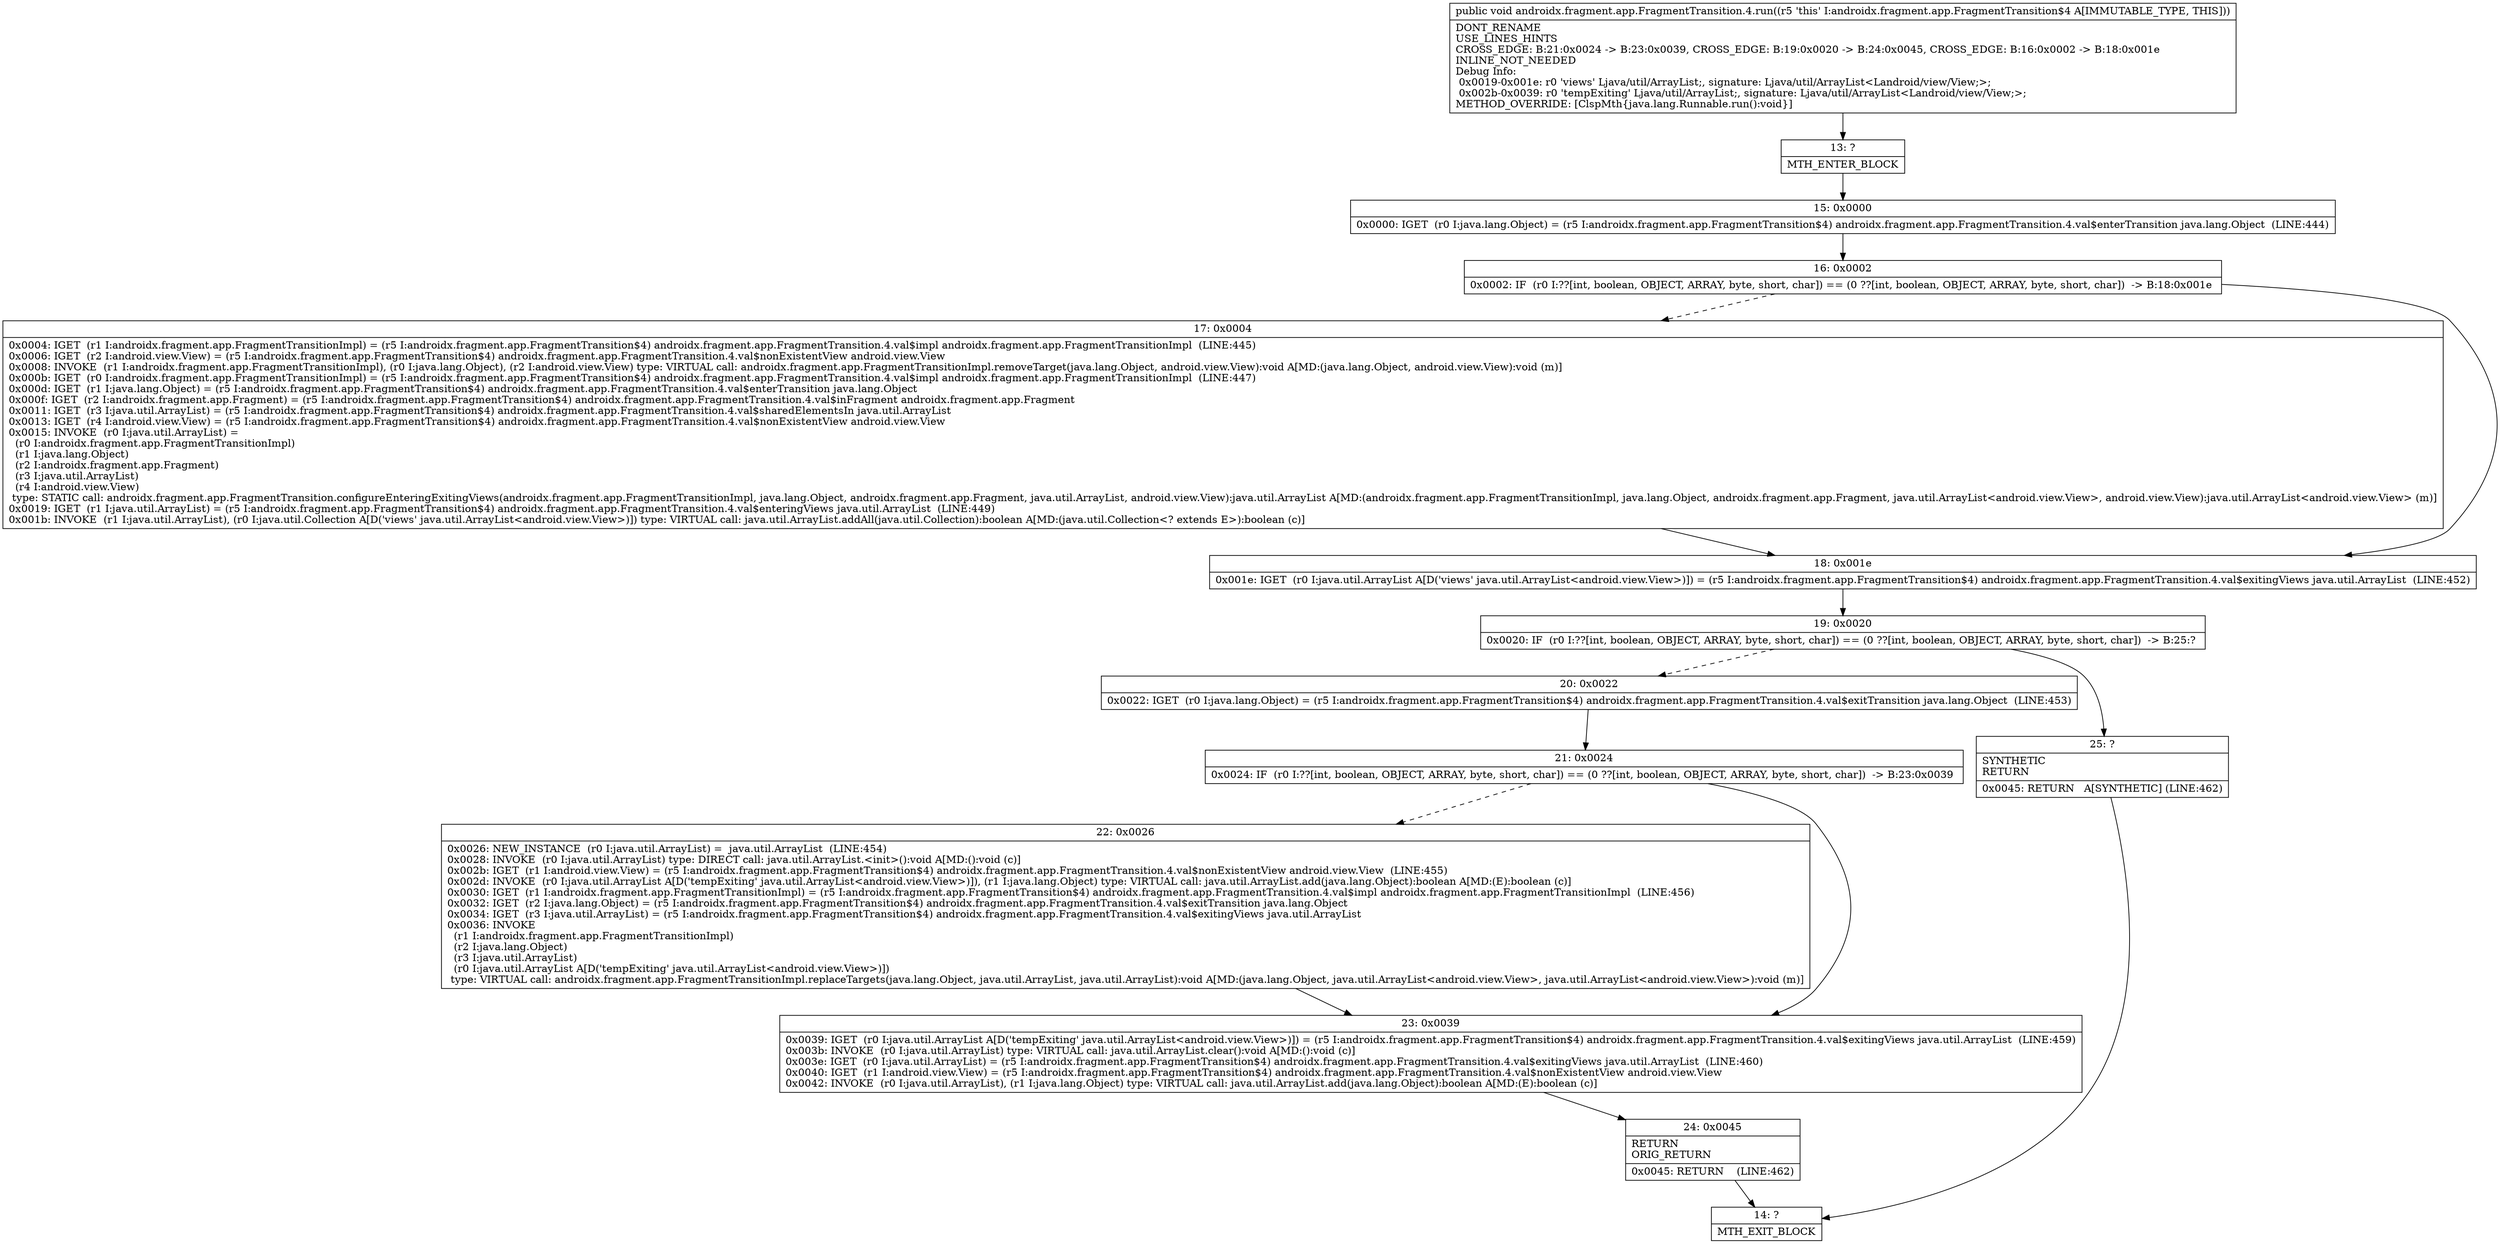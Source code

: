 digraph "CFG forandroidx.fragment.app.FragmentTransition.4.run()V" {
Node_13 [shape=record,label="{13\:\ ?|MTH_ENTER_BLOCK\l}"];
Node_15 [shape=record,label="{15\:\ 0x0000|0x0000: IGET  (r0 I:java.lang.Object) = (r5 I:androidx.fragment.app.FragmentTransition$4) androidx.fragment.app.FragmentTransition.4.val$enterTransition java.lang.Object  (LINE:444)\l}"];
Node_16 [shape=record,label="{16\:\ 0x0002|0x0002: IF  (r0 I:??[int, boolean, OBJECT, ARRAY, byte, short, char]) == (0 ??[int, boolean, OBJECT, ARRAY, byte, short, char])  \-\> B:18:0x001e \l}"];
Node_17 [shape=record,label="{17\:\ 0x0004|0x0004: IGET  (r1 I:androidx.fragment.app.FragmentTransitionImpl) = (r5 I:androidx.fragment.app.FragmentTransition$4) androidx.fragment.app.FragmentTransition.4.val$impl androidx.fragment.app.FragmentTransitionImpl  (LINE:445)\l0x0006: IGET  (r2 I:android.view.View) = (r5 I:androidx.fragment.app.FragmentTransition$4) androidx.fragment.app.FragmentTransition.4.val$nonExistentView android.view.View \l0x0008: INVOKE  (r1 I:androidx.fragment.app.FragmentTransitionImpl), (r0 I:java.lang.Object), (r2 I:android.view.View) type: VIRTUAL call: androidx.fragment.app.FragmentTransitionImpl.removeTarget(java.lang.Object, android.view.View):void A[MD:(java.lang.Object, android.view.View):void (m)]\l0x000b: IGET  (r0 I:androidx.fragment.app.FragmentTransitionImpl) = (r5 I:androidx.fragment.app.FragmentTransition$4) androidx.fragment.app.FragmentTransition.4.val$impl androidx.fragment.app.FragmentTransitionImpl  (LINE:447)\l0x000d: IGET  (r1 I:java.lang.Object) = (r5 I:androidx.fragment.app.FragmentTransition$4) androidx.fragment.app.FragmentTransition.4.val$enterTransition java.lang.Object \l0x000f: IGET  (r2 I:androidx.fragment.app.Fragment) = (r5 I:androidx.fragment.app.FragmentTransition$4) androidx.fragment.app.FragmentTransition.4.val$inFragment androidx.fragment.app.Fragment \l0x0011: IGET  (r3 I:java.util.ArrayList) = (r5 I:androidx.fragment.app.FragmentTransition$4) androidx.fragment.app.FragmentTransition.4.val$sharedElementsIn java.util.ArrayList \l0x0013: IGET  (r4 I:android.view.View) = (r5 I:androidx.fragment.app.FragmentTransition$4) androidx.fragment.app.FragmentTransition.4.val$nonExistentView android.view.View \l0x0015: INVOKE  (r0 I:java.util.ArrayList) = \l  (r0 I:androidx.fragment.app.FragmentTransitionImpl)\l  (r1 I:java.lang.Object)\l  (r2 I:androidx.fragment.app.Fragment)\l  (r3 I:java.util.ArrayList)\l  (r4 I:android.view.View)\l type: STATIC call: androidx.fragment.app.FragmentTransition.configureEnteringExitingViews(androidx.fragment.app.FragmentTransitionImpl, java.lang.Object, androidx.fragment.app.Fragment, java.util.ArrayList, android.view.View):java.util.ArrayList A[MD:(androidx.fragment.app.FragmentTransitionImpl, java.lang.Object, androidx.fragment.app.Fragment, java.util.ArrayList\<android.view.View\>, android.view.View):java.util.ArrayList\<android.view.View\> (m)]\l0x0019: IGET  (r1 I:java.util.ArrayList) = (r5 I:androidx.fragment.app.FragmentTransition$4) androidx.fragment.app.FragmentTransition.4.val$enteringViews java.util.ArrayList  (LINE:449)\l0x001b: INVOKE  (r1 I:java.util.ArrayList), (r0 I:java.util.Collection A[D('views' java.util.ArrayList\<android.view.View\>)]) type: VIRTUAL call: java.util.ArrayList.addAll(java.util.Collection):boolean A[MD:(java.util.Collection\<? extends E\>):boolean (c)]\l}"];
Node_18 [shape=record,label="{18\:\ 0x001e|0x001e: IGET  (r0 I:java.util.ArrayList A[D('views' java.util.ArrayList\<android.view.View\>)]) = (r5 I:androidx.fragment.app.FragmentTransition$4) androidx.fragment.app.FragmentTransition.4.val$exitingViews java.util.ArrayList  (LINE:452)\l}"];
Node_19 [shape=record,label="{19\:\ 0x0020|0x0020: IF  (r0 I:??[int, boolean, OBJECT, ARRAY, byte, short, char]) == (0 ??[int, boolean, OBJECT, ARRAY, byte, short, char])  \-\> B:25:? \l}"];
Node_20 [shape=record,label="{20\:\ 0x0022|0x0022: IGET  (r0 I:java.lang.Object) = (r5 I:androidx.fragment.app.FragmentTransition$4) androidx.fragment.app.FragmentTransition.4.val$exitTransition java.lang.Object  (LINE:453)\l}"];
Node_21 [shape=record,label="{21\:\ 0x0024|0x0024: IF  (r0 I:??[int, boolean, OBJECT, ARRAY, byte, short, char]) == (0 ??[int, boolean, OBJECT, ARRAY, byte, short, char])  \-\> B:23:0x0039 \l}"];
Node_22 [shape=record,label="{22\:\ 0x0026|0x0026: NEW_INSTANCE  (r0 I:java.util.ArrayList) =  java.util.ArrayList  (LINE:454)\l0x0028: INVOKE  (r0 I:java.util.ArrayList) type: DIRECT call: java.util.ArrayList.\<init\>():void A[MD:():void (c)]\l0x002b: IGET  (r1 I:android.view.View) = (r5 I:androidx.fragment.app.FragmentTransition$4) androidx.fragment.app.FragmentTransition.4.val$nonExistentView android.view.View  (LINE:455)\l0x002d: INVOKE  (r0 I:java.util.ArrayList A[D('tempExiting' java.util.ArrayList\<android.view.View\>)]), (r1 I:java.lang.Object) type: VIRTUAL call: java.util.ArrayList.add(java.lang.Object):boolean A[MD:(E):boolean (c)]\l0x0030: IGET  (r1 I:androidx.fragment.app.FragmentTransitionImpl) = (r5 I:androidx.fragment.app.FragmentTransition$4) androidx.fragment.app.FragmentTransition.4.val$impl androidx.fragment.app.FragmentTransitionImpl  (LINE:456)\l0x0032: IGET  (r2 I:java.lang.Object) = (r5 I:androidx.fragment.app.FragmentTransition$4) androidx.fragment.app.FragmentTransition.4.val$exitTransition java.lang.Object \l0x0034: IGET  (r3 I:java.util.ArrayList) = (r5 I:androidx.fragment.app.FragmentTransition$4) androidx.fragment.app.FragmentTransition.4.val$exitingViews java.util.ArrayList \l0x0036: INVOKE  \l  (r1 I:androidx.fragment.app.FragmentTransitionImpl)\l  (r2 I:java.lang.Object)\l  (r3 I:java.util.ArrayList)\l  (r0 I:java.util.ArrayList A[D('tempExiting' java.util.ArrayList\<android.view.View\>)])\l type: VIRTUAL call: androidx.fragment.app.FragmentTransitionImpl.replaceTargets(java.lang.Object, java.util.ArrayList, java.util.ArrayList):void A[MD:(java.lang.Object, java.util.ArrayList\<android.view.View\>, java.util.ArrayList\<android.view.View\>):void (m)]\l}"];
Node_23 [shape=record,label="{23\:\ 0x0039|0x0039: IGET  (r0 I:java.util.ArrayList A[D('tempExiting' java.util.ArrayList\<android.view.View\>)]) = (r5 I:androidx.fragment.app.FragmentTransition$4) androidx.fragment.app.FragmentTransition.4.val$exitingViews java.util.ArrayList  (LINE:459)\l0x003b: INVOKE  (r0 I:java.util.ArrayList) type: VIRTUAL call: java.util.ArrayList.clear():void A[MD:():void (c)]\l0x003e: IGET  (r0 I:java.util.ArrayList) = (r5 I:androidx.fragment.app.FragmentTransition$4) androidx.fragment.app.FragmentTransition.4.val$exitingViews java.util.ArrayList  (LINE:460)\l0x0040: IGET  (r1 I:android.view.View) = (r5 I:androidx.fragment.app.FragmentTransition$4) androidx.fragment.app.FragmentTransition.4.val$nonExistentView android.view.View \l0x0042: INVOKE  (r0 I:java.util.ArrayList), (r1 I:java.lang.Object) type: VIRTUAL call: java.util.ArrayList.add(java.lang.Object):boolean A[MD:(E):boolean (c)]\l}"];
Node_24 [shape=record,label="{24\:\ 0x0045|RETURN\lORIG_RETURN\l|0x0045: RETURN    (LINE:462)\l}"];
Node_14 [shape=record,label="{14\:\ ?|MTH_EXIT_BLOCK\l}"];
Node_25 [shape=record,label="{25\:\ ?|SYNTHETIC\lRETURN\l|0x0045: RETURN   A[SYNTHETIC] (LINE:462)\l}"];
MethodNode[shape=record,label="{public void androidx.fragment.app.FragmentTransition.4.run((r5 'this' I:androidx.fragment.app.FragmentTransition$4 A[IMMUTABLE_TYPE, THIS]))  | DONT_RENAME\lUSE_LINES_HINTS\lCROSS_EDGE: B:21:0x0024 \-\> B:23:0x0039, CROSS_EDGE: B:19:0x0020 \-\> B:24:0x0045, CROSS_EDGE: B:16:0x0002 \-\> B:18:0x001e\lINLINE_NOT_NEEDED\lDebug Info:\l  0x0019\-0x001e: r0 'views' Ljava\/util\/ArrayList;, signature: Ljava\/util\/ArrayList\<Landroid\/view\/View;\>;\l  0x002b\-0x0039: r0 'tempExiting' Ljava\/util\/ArrayList;, signature: Ljava\/util\/ArrayList\<Landroid\/view\/View;\>;\lMETHOD_OVERRIDE: [ClspMth\{java.lang.Runnable.run():void\}]\l}"];
MethodNode -> Node_13;Node_13 -> Node_15;
Node_15 -> Node_16;
Node_16 -> Node_17[style=dashed];
Node_16 -> Node_18;
Node_17 -> Node_18;
Node_18 -> Node_19;
Node_19 -> Node_20[style=dashed];
Node_19 -> Node_25;
Node_20 -> Node_21;
Node_21 -> Node_22[style=dashed];
Node_21 -> Node_23;
Node_22 -> Node_23;
Node_23 -> Node_24;
Node_24 -> Node_14;
Node_25 -> Node_14;
}

